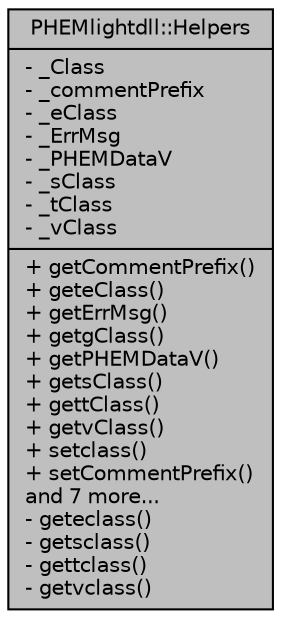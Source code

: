 digraph "PHEMlightdll::Helpers"
{
  edge [fontname="Helvetica",fontsize="10",labelfontname="Helvetica",labelfontsize="10"];
  node [fontname="Helvetica",fontsize="10",shape=record];
  Node1 [label="{PHEMlightdll::Helpers\n|- _Class\l- _commentPrefix\l- _eClass\l- _ErrMsg\l- _PHEMDataV\l- _sClass\l- _tClass\l- _vClass\l|+ getCommentPrefix()\l+ geteClass()\l+ getErrMsg()\l+ getgClass()\l+ getPHEMDataV()\l+ getsClass()\l+ gettClass()\l+ getvClass()\l+ setclass()\l+ setCommentPrefix()\land 7 more...\l- geteclass()\l- getsclass()\l- gettclass()\l- getvclass()\l}",height=0.2,width=0.4,color="black", fillcolor="grey75", style="filled", fontcolor="black"];
}
